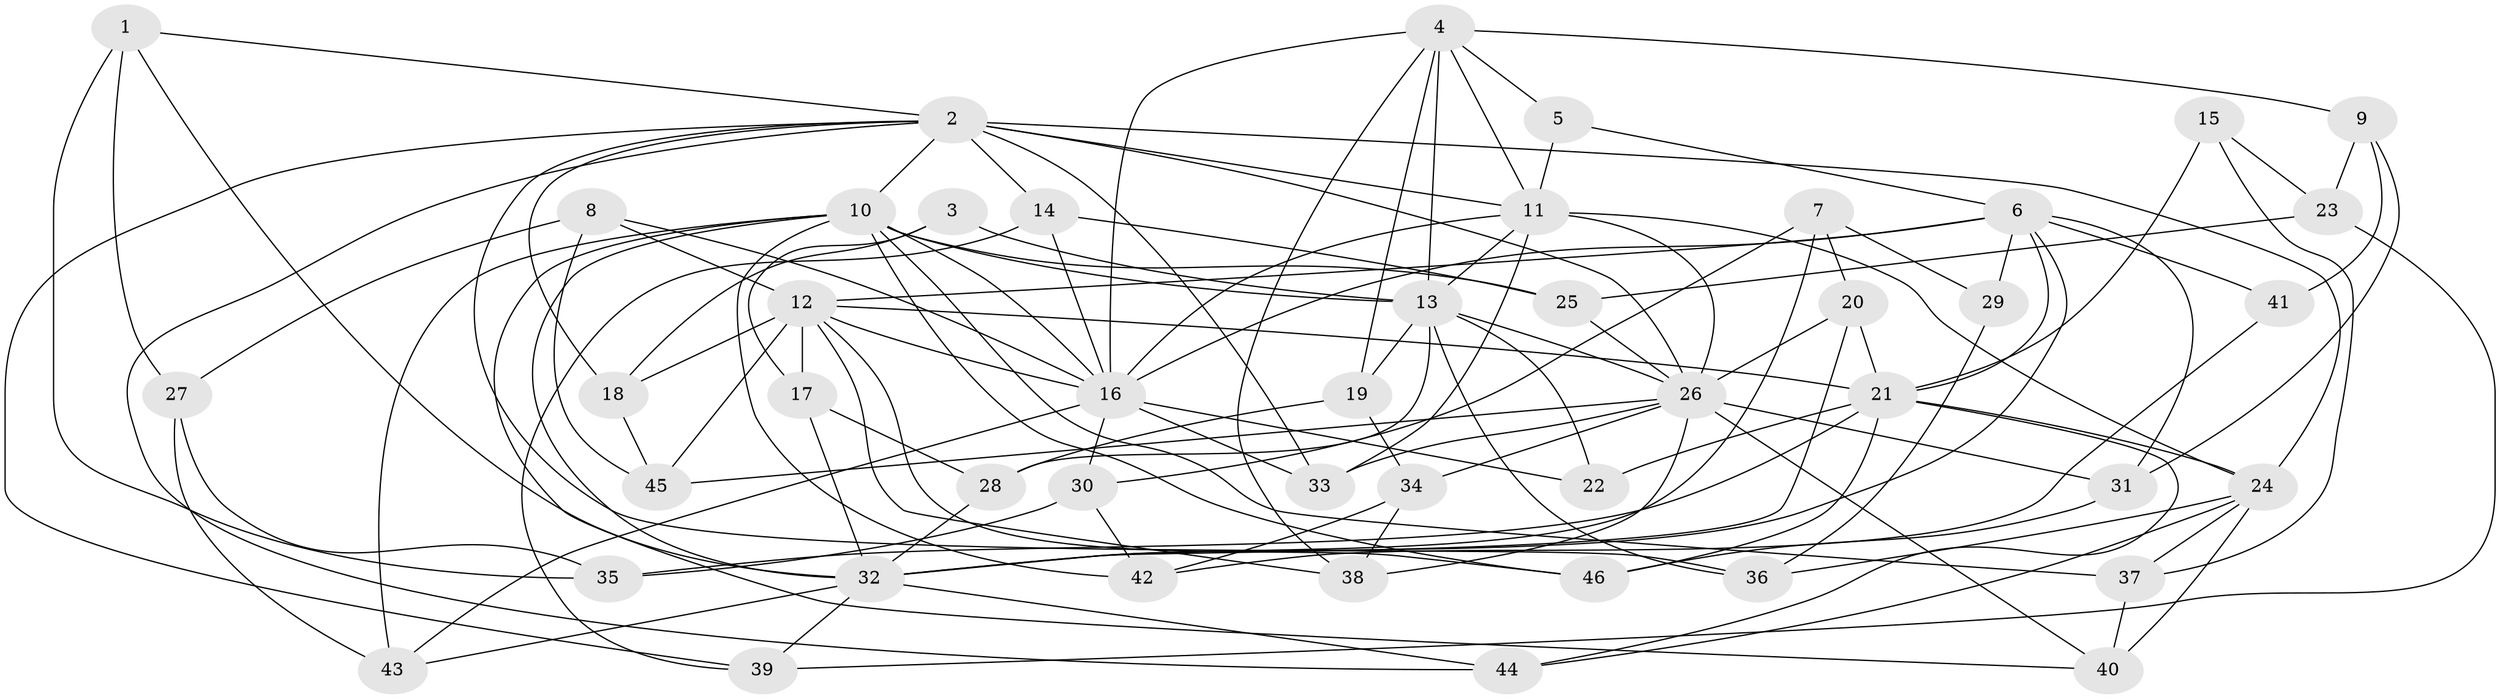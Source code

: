 // original degree distribution, {4: 1.0}
// Generated by graph-tools (version 1.1) at 2025/38/03/09/25 02:38:08]
// undirected, 46 vertices, 120 edges
graph export_dot {
graph [start="1"]
  node [color=gray90,style=filled];
  1;
  2;
  3;
  4;
  5;
  6;
  7;
  8;
  9;
  10;
  11;
  12;
  13;
  14;
  15;
  16;
  17;
  18;
  19;
  20;
  21;
  22;
  23;
  24;
  25;
  26;
  27;
  28;
  29;
  30;
  31;
  32;
  33;
  34;
  35;
  36;
  37;
  38;
  39;
  40;
  41;
  42;
  43;
  44;
  45;
  46;
  1 -- 2 [weight=1.0];
  1 -- 27 [weight=1.0];
  1 -- 32 [weight=1.0];
  1 -- 35 [weight=1.0];
  2 -- 10 [weight=1.0];
  2 -- 11 [weight=1.0];
  2 -- 14 [weight=1.0];
  2 -- 18 [weight=1.0];
  2 -- 24 [weight=1.0];
  2 -- 26 [weight=2.0];
  2 -- 33 [weight=1.0];
  2 -- 36 [weight=1.0];
  2 -- 39 [weight=1.0];
  2 -- 44 [weight=1.0];
  3 -- 13 [weight=2.0];
  3 -- 17 [weight=1.0];
  3 -- 18 [weight=1.0];
  4 -- 5 [weight=1.0];
  4 -- 9 [weight=1.0];
  4 -- 11 [weight=1.0];
  4 -- 13 [weight=3.0];
  4 -- 16 [weight=2.0];
  4 -- 19 [weight=1.0];
  4 -- 38 [weight=1.0];
  5 -- 6 [weight=1.0];
  5 -- 11 [weight=2.0];
  6 -- 12 [weight=1.0];
  6 -- 16 [weight=1.0];
  6 -- 21 [weight=1.0];
  6 -- 29 [weight=2.0];
  6 -- 31 [weight=1.0];
  6 -- 32 [weight=1.0];
  6 -- 41 [weight=2.0];
  7 -- 20 [weight=1.0];
  7 -- 29 [weight=1.0];
  7 -- 30 [weight=1.0];
  7 -- 32 [weight=1.0];
  8 -- 12 [weight=1.0];
  8 -- 16 [weight=1.0];
  8 -- 27 [weight=1.0];
  8 -- 45 [weight=1.0];
  9 -- 23 [weight=1.0];
  9 -- 31 [weight=1.0];
  9 -- 41 [weight=1.0];
  10 -- 13 [weight=1.0];
  10 -- 16 [weight=1.0];
  10 -- 25 [weight=1.0];
  10 -- 32 [weight=1.0];
  10 -- 37 [weight=1.0];
  10 -- 40 [weight=1.0];
  10 -- 42 [weight=1.0];
  10 -- 43 [weight=1.0];
  10 -- 46 [weight=1.0];
  11 -- 13 [weight=1.0];
  11 -- 16 [weight=1.0];
  11 -- 24 [weight=2.0];
  11 -- 26 [weight=1.0];
  11 -- 33 [weight=1.0];
  12 -- 16 [weight=1.0];
  12 -- 17 [weight=1.0];
  12 -- 18 [weight=1.0];
  12 -- 21 [weight=2.0];
  12 -- 38 [weight=1.0];
  12 -- 45 [weight=1.0];
  12 -- 46 [weight=1.0];
  13 -- 19 [weight=1.0];
  13 -- 22 [weight=1.0];
  13 -- 26 [weight=1.0];
  13 -- 28 [weight=1.0];
  13 -- 36 [weight=1.0];
  14 -- 16 [weight=1.0];
  14 -- 25 [weight=1.0];
  14 -- 39 [weight=1.0];
  15 -- 21 [weight=2.0];
  15 -- 23 [weight=1.0];
  15 -- 37 [weight=1.0];
  16 -- 22 [weight=1.0];
  16 -- 30 [weight=1.0];
  16 -- 33 [weight=1.0];
  16 -- 43 [weight=1.0];
  17 -- 28 [weight=1.0];
  17 -- 32 [weight=1.0];
  18 -- 45 [weight=1.0];
  19 -- 28 [weight=1.0];
  19 -- 34 [weight=1.0];
  20 -- 21 [weight=1.0];
  20 -- 26 [weight=1.0];
  20 -- 32 [weight=1.0];
  21 -- 22 [weight=2.0];
  21 -- 24 [weight=1.0];
  21 -- 35 [weight=1.0];
  21 -- 44 [weight=1.0];
  21 -- 46 [weight=1.0];
  23 -- 25 [weight=1.0];
  23 -- 39 [weight=1.0];
  24 -- 36 [weight=1.0];
  24 -- 37 [weight=1.0];
  24 -- 40 [weight=1.0];
  24 -- 44 [weight=1.0];
  25 -- 26 [weight=1.0];
  26 -- 31 [weight=1.0];
  26 -- 33 [weight=1.0];
  26 -- 34 [weight=1.0];
  26 -- 38 [weight=1.0];
  26 -- 40 [weight=1.0];
  26 -- 45 [weight=1.0];
  27 -- 35 [weight=1.0];
  27 -- 43 [weight=1.0];
  28 -- 32 [weight=1.0];
  29 -- 36 [weight=1.0];
  30 -- 35 [weight=1.0];
  30 -- 42 [weight=1.0];
  31 -- 46 [weight=1.0];
  32 -- 39 [weight=1.0];
  32 -- 43 [weight=1.0];
  32 -- 44 [weight=1.0];
  34 -- 38 [weight=1.0];
  34 -- 42 [weight=1.0];
  37 -- 40 [weight=1.0];
  41 -- 42 [weight=1.0];
}
